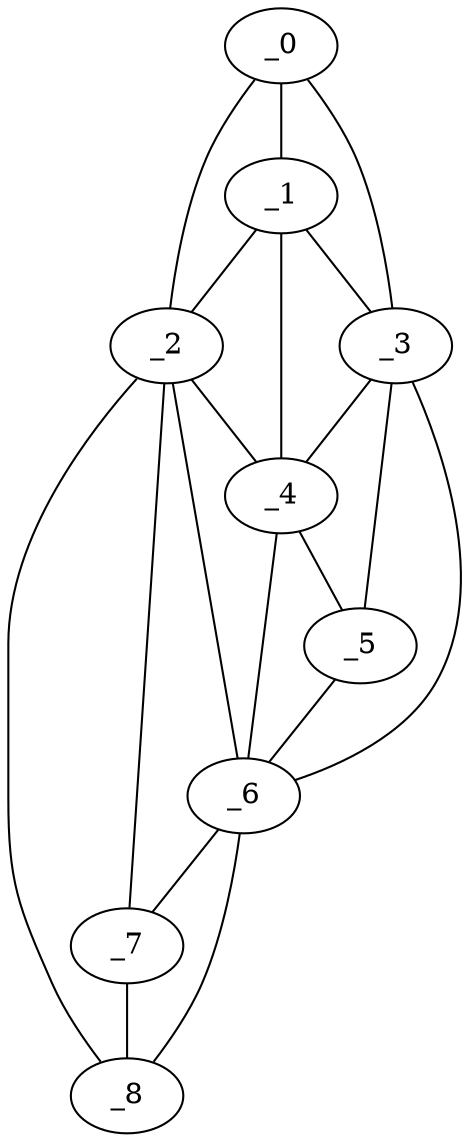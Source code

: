 graph "obj38__235.gxl" {
	_0	 [x=20,
		y=49];
	_1	 [x=32,
		y=46];
	_0 -- _1	 [valence=2];
	_2	 [x=32,
		y=55];
	_0 -- _2	 [valence=1];
	_3	 [x=37,
		y=34];
	_0 -- _3	 [valence=1];
	_1 -- _2	 [valence=2];
	_1 -- _3	 [valence=2];
	_4	 [x=42,
		y=50];
	_1 -- _4	 [valence=2];
	_2 -- _4	 [valence=2];
	_6	 [x=105,
		y=68];
	_2 -- _6	 [valence=2];
	_7	 [x=115,
		y=79];
	_2 -- _7	 [valence=1];
	_8	 [x=124,
		y=86];
	_2 -- _8	 [valence=1];
	_3 -- _4	 [valence=2];
	_5	 [x=57,
		y=46];
	_3 -- _5	 [valence=2];
	_3 -- _6	 [valence=1];
	_4 -- _5	 [valence=1];
	_4 -- _6	 [valence=2];
	_5 -- _6	 [valence=2];
	_6 -- _7	 [valence=2];
	_6 -- _8	 [valence=1];
	_7 -- _8	 [valence=2];
}
